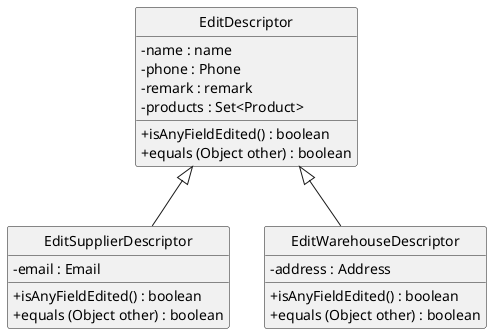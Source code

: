 @startuml
skinparam backgroundColor #ffffff
skinparam classAttributeIconSize 0
hide circle

class EditDescriptor {
    /' Fields '/
    - name : name
    - phone : Phone
    - remark : remark
    - products : Set<Product>

    /' Methods '/
    + isAnyFieldEdited() : boolean
    + equals (Object other) : boolean
}

class EditSupplierDescriptor extends EditDescriptor {
    /' Fields '/
    - email : Email

    /' Methods '/
    + isAnyFieldEdited() : boolean
    + equals (Object other) : boolean
}

class EditWarehouseDescriptor extends EditDescriptor {
    /' Fields '/
    - address : Address

    /' Methods '/
    + isAnyFieldEdited() : boolean
    + equals (Object other) : boolean
}

@enduml
